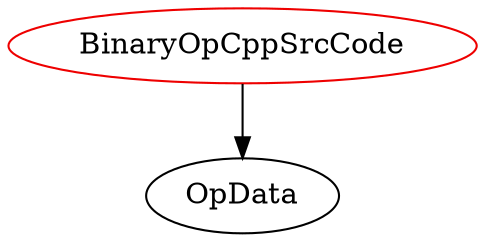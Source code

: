 digraph binaryopcppsrccode{
BinaryOpCppSrcCode -> OpData;
BinaryOpCppSrcCode	[shape=oval, color=red2, label="BinaryOpCppSrcCode"];
}
